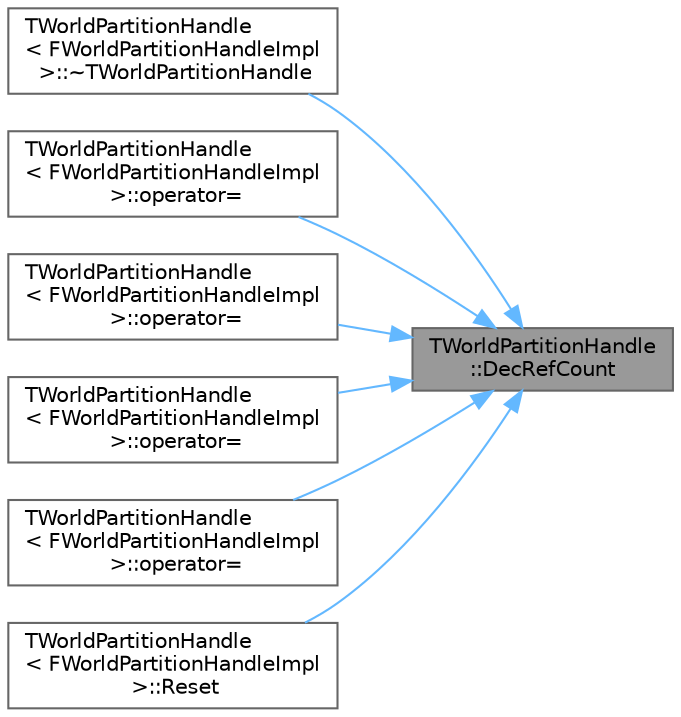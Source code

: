 digraph "TWorldPartitionHandle::DecRefCount"
{
 // INTERACTIVE_SVG=YES
 // LATEX_PDF_SIZE
  bgcolor="transparent";
  edge [fontname=Helvetica,fontsize=10,labelfontname=Helvetica,labelfontsize=10];
  node [fontname=Helvetica,fontsize=10,shape=box,height=0.2,width=0.4];
  rankdir="RL";
  Node1 [id="Node000001",label="TWorldPartitionHandle\l::DecRefCount",height=0.2,width=0.4,color="gray40", fillcolor="grey60", style="filled", fontcolor="black",tooltip=" "];
  Node1 -> Node2 [id="edge1_Node000001_Node000002",dir="back",color="steelblue1",style="solid",tooltip=" "];
  Node2 [id="Node000002",label="TWorldPartitionHandle\l\< FWorldPartitionHandleImpl\l \>::~TWorldPartitionHandle",height=0.2,width=0.4,color="grey40", fillcolor="white", style="filled",URL="$da/dd3/classTWorldPartitionHandle.html#a44b8b0004948346f0916acb87186974e",tooltip=" "];
  Node1 -> Node3 [id="edge2_Node000001_Node000003",dir="back",color="steelblue1",style="solid",tooltip=" "];
  Node3 [id="Node000003",label="TWorldPartitionHandle\l\< FWorldPartitionHandleImpl\l \>::operator=",height=0.2,width=0.4,color="grey40", fillcolor="white", style="filled",URL="$da/dd3/classTWorldPartitionHandle.html#af09ef1ae2e456b4fb015cca9f879b6ee",tooltip=" "];
  Node1 -> Node4 [id="edge3_Node000001_Node000004",dir="back",color="steelblue1",style="solid",tooltip=" "];
  Node4 [id="Node000004",label="TWorldPartitionHandle\l\< FWorldPartitionHandleImpl\l \>::operator=",height=0.2,width=0.4,color="grey40", fillcolor="white", style="filled",URL="$da/dd3/classTWorldPartitionHandle.html#a9aac083abbe316e34a7b66a74b3990af",tooltip=" "];
  Node1 -> Node5 [id="edge4_Node000001_Node000005",dir="back",color="steelblue1",style="solid",tooltip=" "];
  Node5 [id="Node000005",label="TWorldPartitionHandle\l\< FWorldPartitionHandleImpl\l \>::operator=",height=0.2,width=0.4,color="grey40", fillcolor="white", style="filled",URL="$da/dd3/classTWorldPartitionHandle.html#aadc59ad79151fa2b96bd24a177329761",tooltip=" "];
  Node1 -> Node6 [id="edge5_Node000001_Node000006",dir="back",color="steelblue1",style="solid",tooltip=" "];
  Node6 [id="Node000006",label="TWorldPartitionHandle\l\< FWorldPartitionHandleImpl\l \>::operator=",height=0.2,width=0.4,color="grey40", fillcolor="white", style="filled",URL="$da/dd3/classTWorldPartitionHandle.html#aac8e3d769d70614c73d153b295c1f152",tooltip=" "];
  Node1 -> Node7 [id="edge6_Node000001_Node000007",dir="back",color="steelblue1",style="solid",tooltip=" "];
  Node7 [id="Node000007",label="TWorldPartitionHandle\l\< FWorldPartitionHandleImpl\l \>::Reset",height=0.2,width=0.4,color="grey40", fillcolor="white", style="filled",URL="$da/dd3/classTWorldPartitionHandle.html#a1f883f93a03e13ee628ef70f1ddb1def",tooltip=" "];
}
